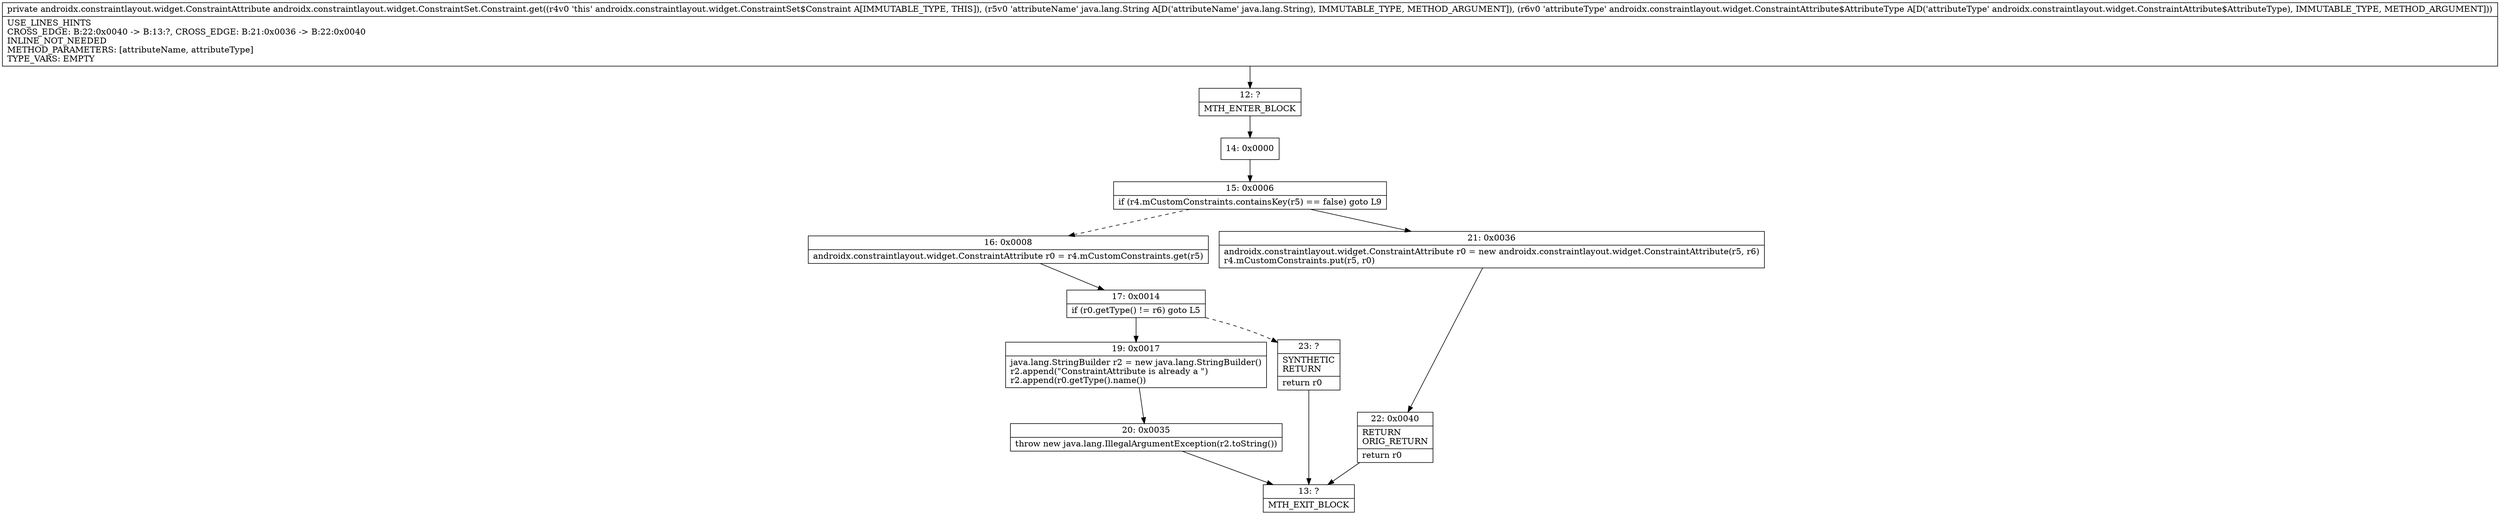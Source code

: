 digraph "CFG forandroidx.constraintlayout.widget.ConstraintSet.Constraint.get(Ljava\/lang\/String;Landroidx\/constraintlayout\/widget\/ConstraintAttribute$AttributeType;)Landroidx\/constraintlayout\/widget\/ConstraintAttribute;" {
Node_12 [shape=record,label="{12\:\ ?|MTH_ENTER_BLOCK\l}"];
Node_14 [shape=record,label="{14\:\ 0x0000}"];
Node_15 [shape=record,label="{15\:\ 0x0006|if (r4.mCustomConstraints.containsKey(r5) == false) goto L9\l}"];
Node_16 [shape=record,label="{16\:\ 0x0008|androidx.constraintlayout.widget.ConstraintAttribute r0 = r4.mCustomConstraints.get(r5)\l}"];
Node_17 [shape=record,label="{17\:\ 0x0014|if (r0.getType() != r6) goto L5\l}"];
Node_19 [shape=record,label="{19\:\ 0x0017|java.lang.StringBuilder r2 = new java.lang.StringBuilder()\lr2.append(\"ConstraintAttribute is already a \")\lr2.append(r0.getType().name())\l}"];
Node_20 [shape=record,label="{20\:\ 0x0035|throw new java.lang.IllegalArgumentException(r2.toString())\l}"];
Node_13 [shape=record,label="{13\:\ ?|MTH_EXIT_BLOCK\l}"];
Node_23 [shape=record,label="{23\:\ ?|SYNTHETIC\lRETURN\l|return r0\l}"];
Node_21 [shape=record,label="{21\:\ 0x0036|androidx.constraintlayout.widget.ConstraintAttribute r0 = new androidx.constraintlayout.widget.ConstraintAttribute(r5, r6)\lr4.mCustomConstraints.put(r5, r0)\l}"];
Node_22 [shape=record,label="{22\:\ 0x0040|RETURN\lORIG_RETURN\l|return r0\l}"];
MethodNode[shape=record,label="{private androidx.constraintlayout.widget.ConstraintAttribute androidx.constraintlayout.widget.ConstraintSet.Constraint.get((r4v0 'this' androidx.constraintlayout.widget.ConstraintSet$Constraint A[IMMUTABLE_TYPE, THIS]), (r5v0 'attributeName' java.lang.String A[D('attributeName' java.lang.String), IMMUTABLE_TYPE, METHOD_ARGUMENT]), (r6v0 'attributeType' androidx.constraintlayout.widget.ConstraintAttribute$AttributeType A[D('attributeType' androidx.constraintlayout.widget.ConstraintAttribute$AttributeType), IMMUTABLE_TYPE, METHOD_ARGUMENT]))  | USE_LINES_HINTS\lCROSS_EDGE: B:22:0x0040 \-\> B:13:?, CROSS_EDGE: B:21:0x0036 \-\> B:22:0x0040\lINLINE_NOT_NEEDED\lMETHOD_PARAMETERS: [attributeName, attributeType]\lTYPE_VARS: EMPTY\l}"];
MethodNode -> Node_12;Node_12 -> Node_14;
Node_14 -> Node_15;
Node_15 -> Node_16[style=dashed];
Node_15 -> Node_21;
Node_16 -> Node_17;
Node_17 -> Node_19;
Node_17 -> Node_23[style=dashed];
Node_19 -> Node_20;
Node_20 -> Node_13;
Node_23 -> Node_13;
Node_21 -> Node_22;
Node_22 -> Node_13;
}

